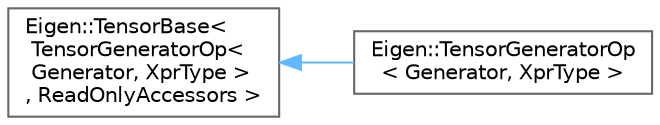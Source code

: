 digraph "类继承关系图"
{
 // LATEX_PDF_SIZE
  bgcolor="transparent";
  edge [fontname=Helvetica,fontsize=10,labelfontname=Helvetica,labelfontsize=10];
  node [fontname=Helvetica,fontsize=10,shape=box,height=0.2,width=0.4];
  rankdir="LR";
  Node0 [id="Node000000",label="Eigen::TensorBase\<\l TensorGeneratorOp\<\l Generator, XprType \>\l, ReadOnlyAccessors \>",height=0.2,width=0.4,color="grey40", fillcolor="white", style="filled",URL="$class_eigen_1_1_tensor_base.html",tooltip=" "];
  Node0 -> Node1 [id="edge4755_Node000000_Node000001",dir="back",color="steelblue1",style="solid",tooltip=" "];
  Node1 [id="Node000001",label="Eigen::TensorGeneratorOp\l\< Generator, XprType \>",height=0.2,width=0.4,color="grey40", fillcolor="white", style="filled",URL="$class_eigen_1_1_tensor_generator_op.html",tooltip="Tensor generator class."];
}
